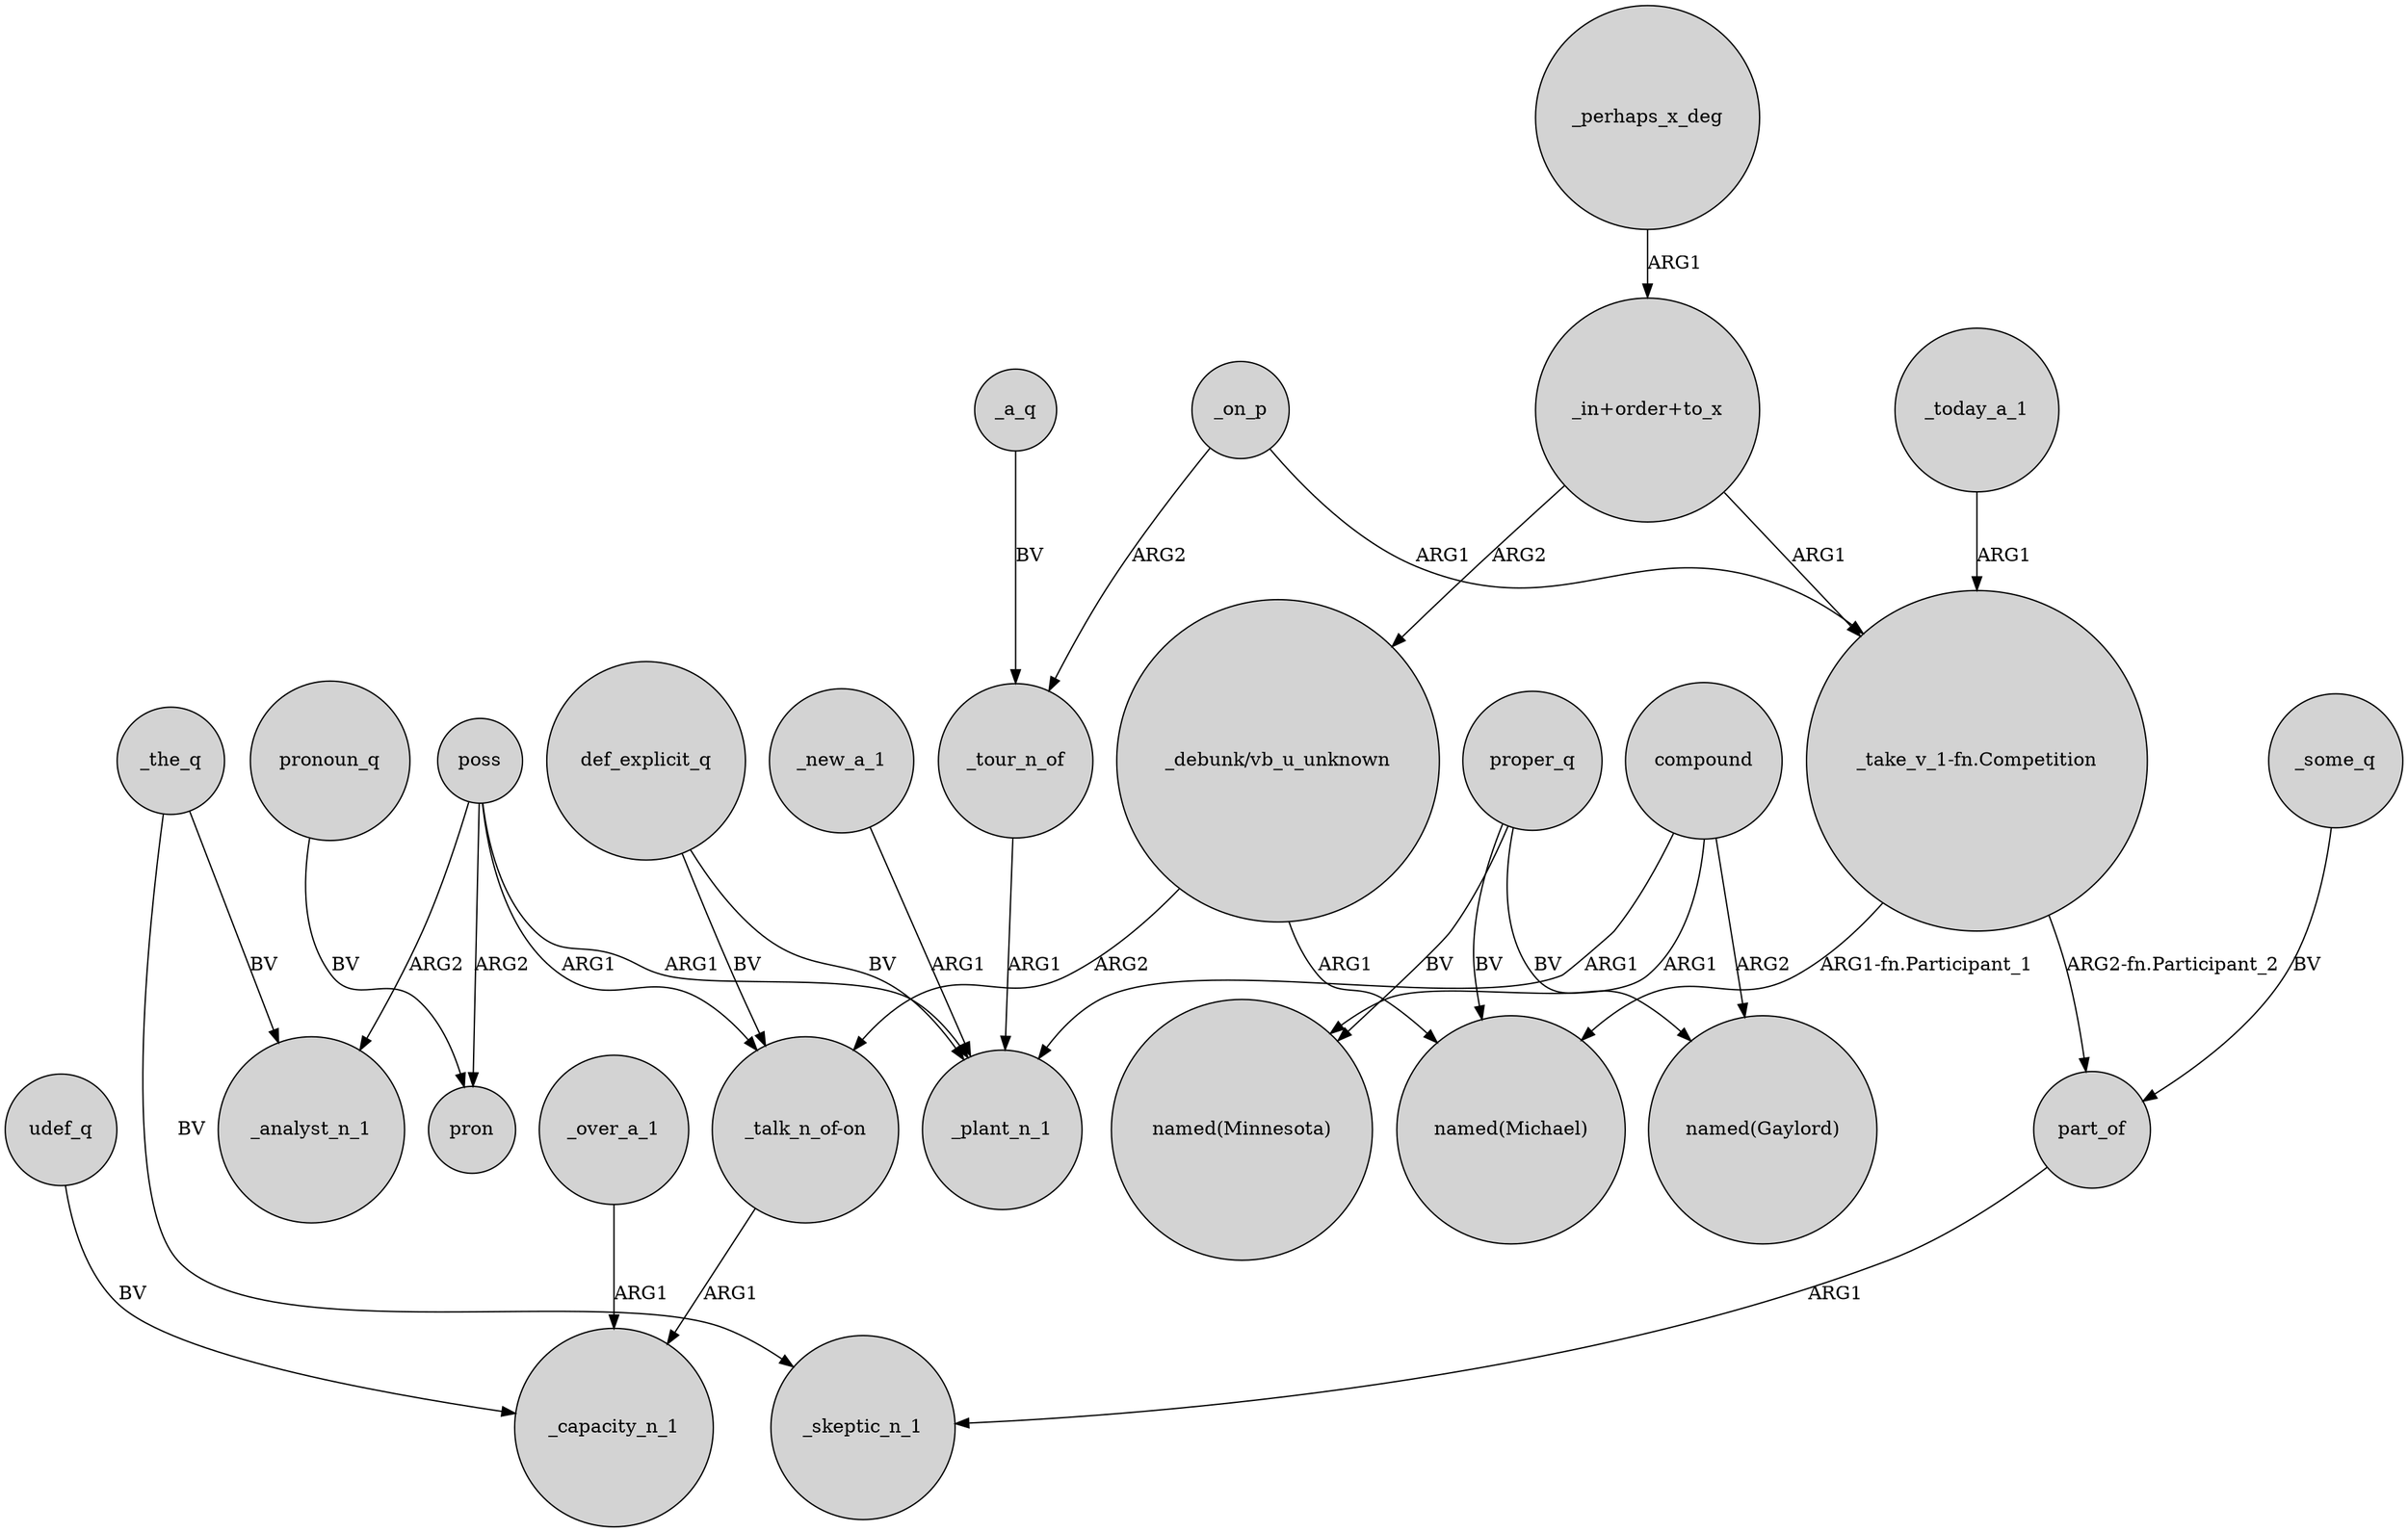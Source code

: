 digraph {
	node [shape=circle style=filled]
	poss -> _plant_n_1 [label=ARG1]
	_on_p -> _tour_n_of [label=ARG2]
	"_debunk/vb_u_unknown" -> "_talk_n_of-on" [label=ARG2]
	_on_p -> "_take_v_1-fn.Competition" [label=ARG1]
	_new_a_1 -> _plant_n_1 [label=ARG1]
	"_take_v_1-fn.Competition" -> "named(Michael)" [label="ARG1-fn.Participant_1"]
	"_in+order+to_x" -> "_debunk/vb_u_unknown" [label=ARG2]
	part_of -> _skeptic_n_1 [label=ARG1]
	_today_a_1 -> "_take_v_1-fn.Competition" [label=ARG1]
	proper_q -> "named(Michael)" [label=BV]
	compound -> "named(Gaylord)" [label=ARG2]
	"_talk_n_of-on" -> _capacity_n_1 [label=ARG1]
	def_explicit_q -> _plant_n_1 [label=BV]
	pronoun_q -> pron [label=BV]
	poss -> pron [label=ARG2]
	"_debunk/vb_u_unknown" -> "named(Michael)" [label=ARG1]
	compound -> "named(Minnesota)" [label=ARG1]
	_tour_n_of -> _plant_n_1 [label=ARG1]
	"_take_v_1-fn.Competition" -> part_of [label="ARG2-fn.Participant_2"]
	_the_q -> _skeptic_n_1 [label=BV]
	poss -> "_talk_n_of-on" [label=ARG1]
	_some_q -> part_of [label=BV]
	def_explicit_q -> "_talk_n_of-on" [label=BV]
	poss -> _analyst_n_1 [label=ARG2]
	compound -> _plant_n_1 [label=ARG1]
	udef_q -> _capacity_n_1 [label=BV]
	_a_q -> _tour_n_of [label=BV]
	proper_q -> "named(Gaylord)" [label=BV]
	"_in+order+to_x" -> "_take_v_1-fn.Competition" [label=ARG1]
	_perhaps_x_deg -> "_in+order+to_x" [label=ARG1]
	_the_q -> _analyst_n_1 [label=BV]
	proper_q -> "named(Minnesota)" [label=BV]
	_over_a_1 -> _capacity_n_1 [label=ARG1]
}
